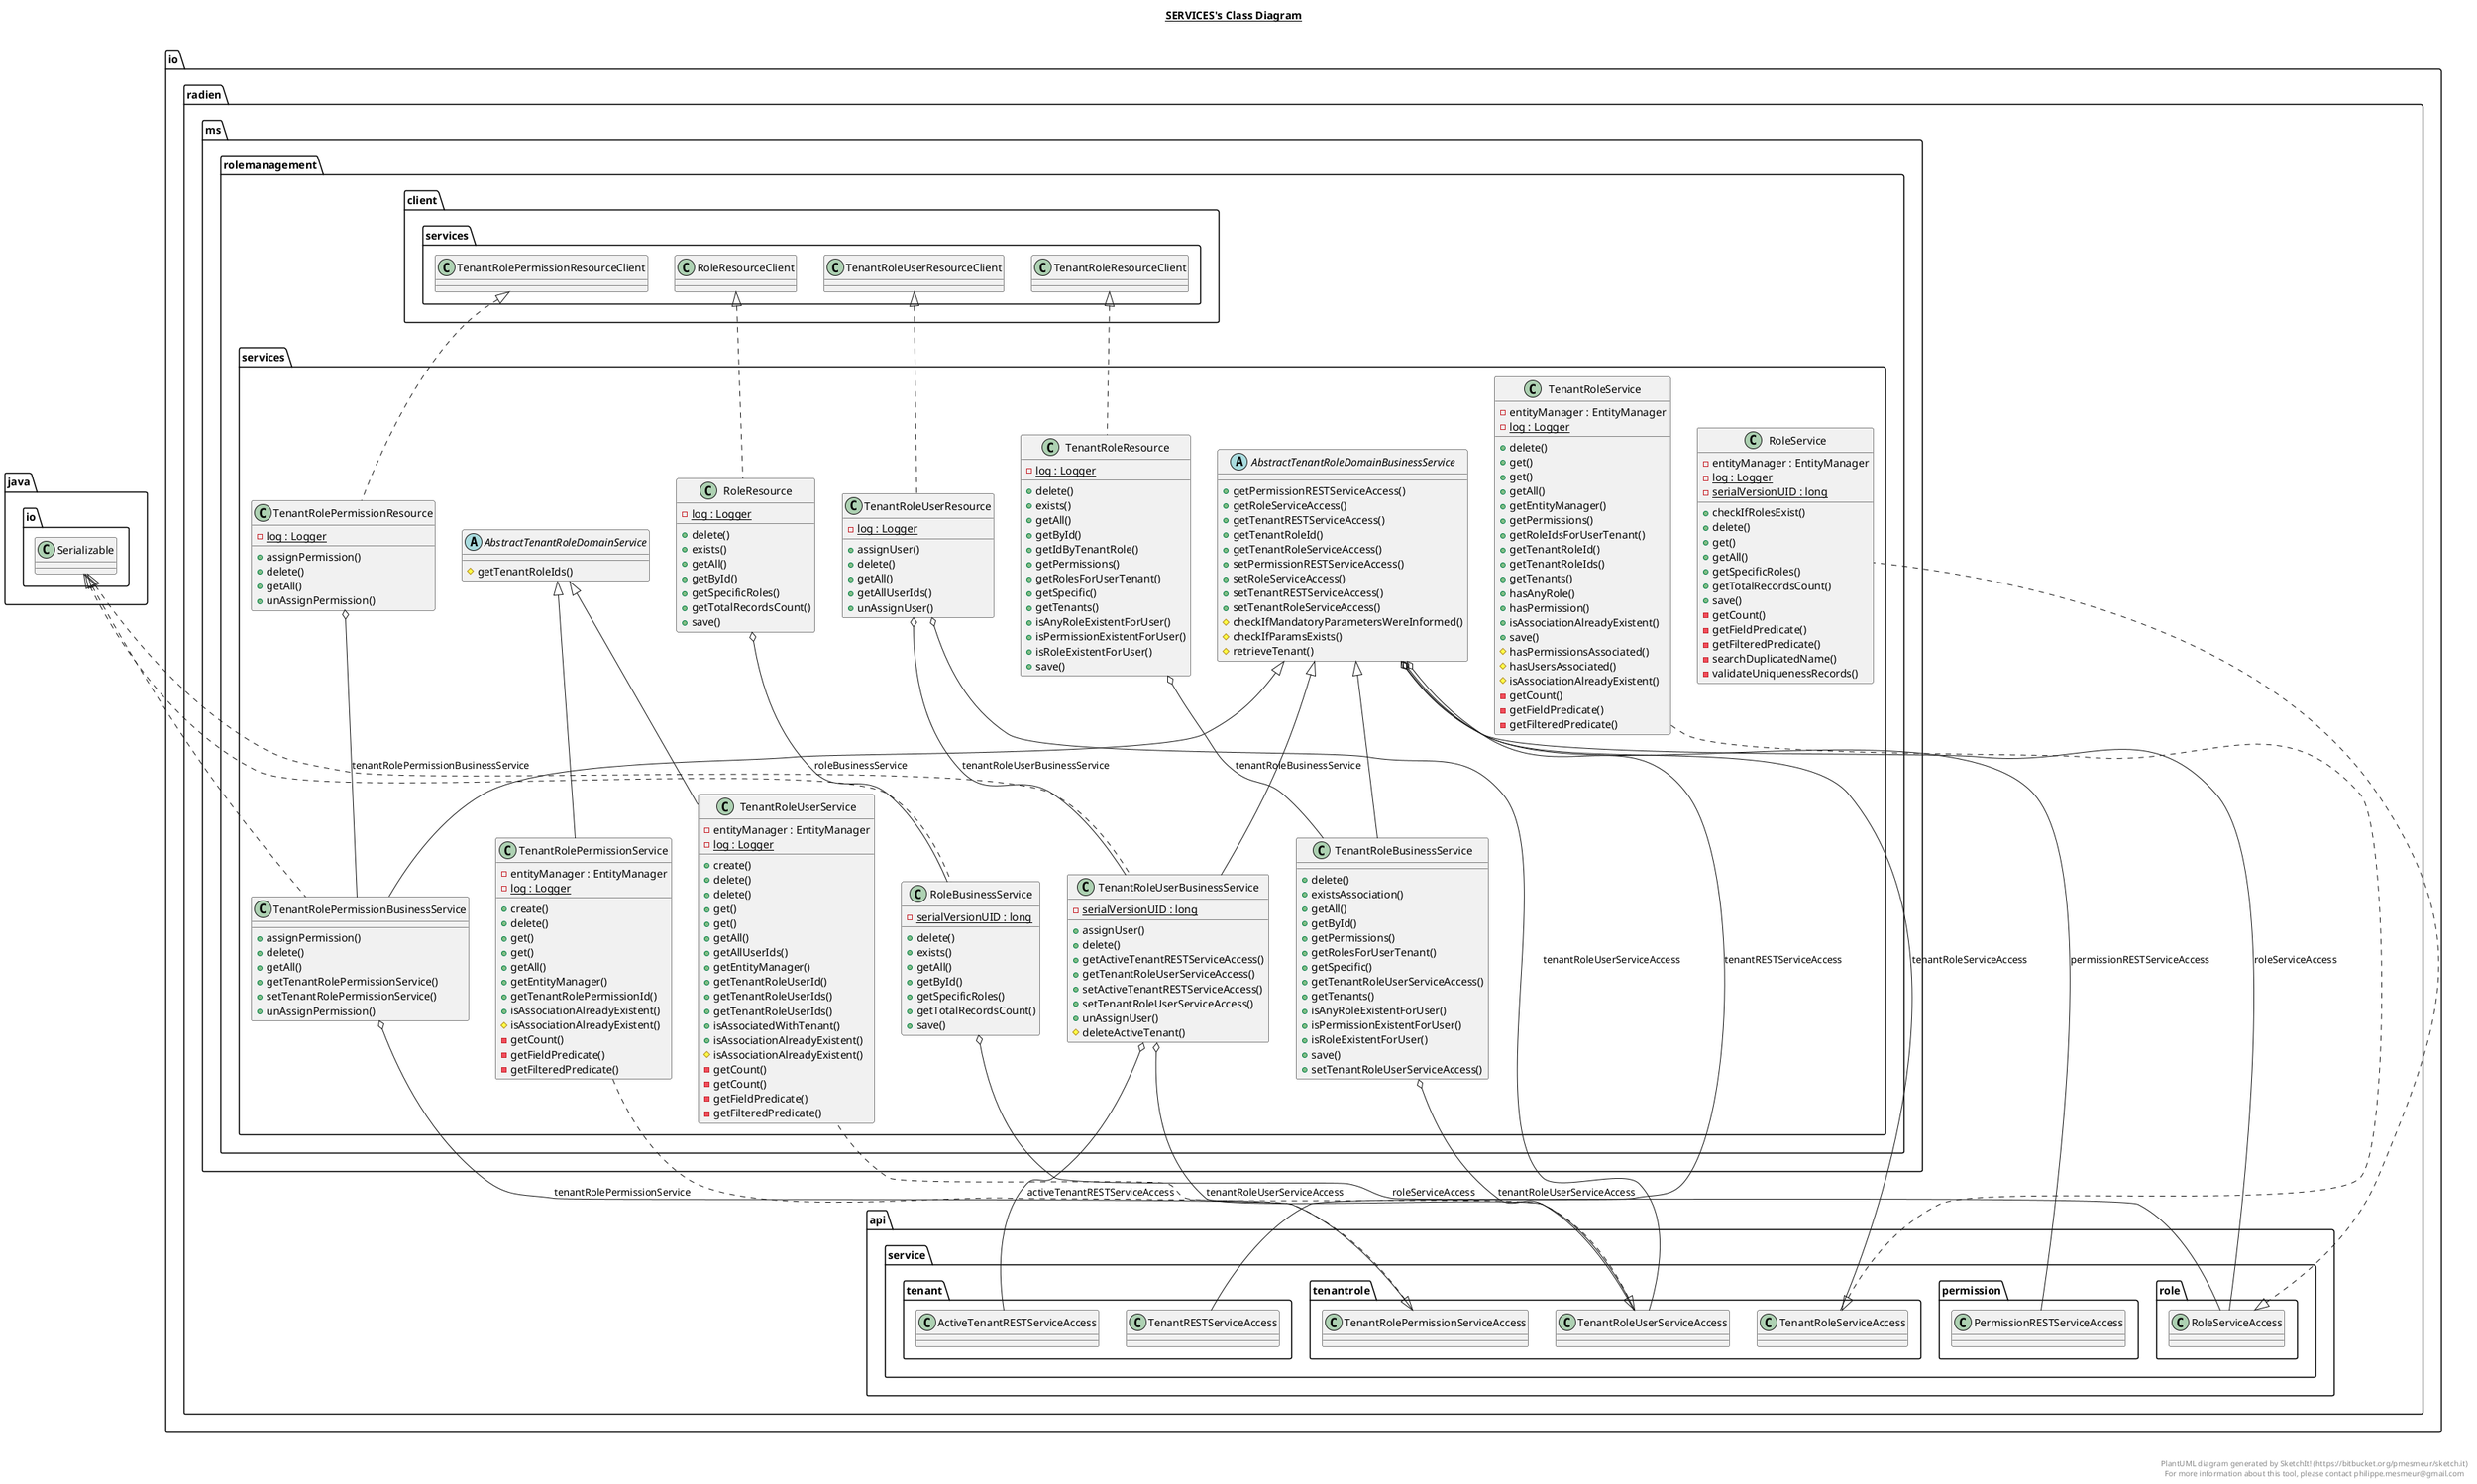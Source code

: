 @startuml

title __SERVICES's Class Diagram__\n

  namespace io.radien.ms.rolemanagement {
    namespace services {
      abstract class io.radien.ms.rolemanagement.services.AbstractTenantRoleDomainBusinessService {
          + getPermissionRESTServiceAccess()
          + getRoleServiceAccess()
          + getTenantRESTServiceAccess()
          + getTenantRoleId()
          + getTenantRoleServiceAccess()
          + setPermissionRESTServiceAccess()
          + setRoleServiceAccess()
          + setTenantRESTServiceAccess()
          + setTenantRoleServiceAccess()
          # checkIfMandatoryParametersWereInformed()
          # checkIfParamsExists()
          # retrieveTenant()
      }
    }
  }
  

  namespace io.radien.ms.rolemanagement {
    namespace services {
      abstract class io.radien.ms.rolemanagement.services.AbstractTenantRoleDomainService {
          # getTenantRoleIds()
      }
    }
  }
  

  namespace io.radien.ms.rolemanagement {
    namespace services {
      class io.radien.ms.rolemanagement.services.RoleBusinessService {
          {static} - serialVersionUID : long
          + delete()
          + exists()
          + getAll()
          + getById()
          + getSpecificRoles()
          + getTotalRecordsCount()
          + save()
      }
    }
  }
  

  namespace io.radien.ms.rolemanagement {
    namespace services {
      class io.radien.ms.rolemanagement.services.RoleResource {
          {static} - log : Logger
          + delete()
          + exists()
          + getAll()
          + getById()
          + getSpecificRoles()
          + getTotalRecordsCount()
          + save()
      }
    }
  }
  

  namespace io.radien.ms.rolemanagement {
    namespace services {
      class io.radien.ms.rolemanagement.services.RoleService {
          - entityManager : EntityManager
          {static} - log : Logger
          {static} - serialVersionUID : long
          + checkIfRolesExist()
          + delete()
          + get()
          + getAll()
          + getSpecificRoles()
          + getTotalRecordsCount()
          + save()
          - getCount()
          - getFieldPredicate()
          - getFilteredPredicate()
          - searchDuplicatedName()
          - validateUniquenessRecords()
      }
    }
  }
  

  namespace io.radien.ms.rolemanagement {
    namespace services {
      class io.radien.ms.rolemanagement.services.TenantRoleBusinessService {
          + delete()
          + existsAssociation()
          + getAll()
          + getById()
          + getPermissions()
          + getRolesForUserTenant()
          + getSpecific()
          + getTenantRoleUserServiceAccess()
          + getTenants()
          + isAnyRoleExistentForUser()
          + isPermissionExistentForUser()
          + isRoleExistentForUser()
          + save()
          + setTenantRoleUserServiceAccess()
      }
    }
  }
  

  namespace io.radien.ms.rolemanagement {
    namespace services {
      class io.radien.ms.rolemanagement.services.TenantRolePermissionBusinessService {
          + assignPermission()
          + delete()
          + getAll()
          + getTenantRolePermissionService()
          + setTenantRolePermissionService()
          + unAssignPermission()
      }
    }
  }
  

  namespace io.radien.ms.rolemanagement {
    namespace services {
      class io.radien.ms.rolemanagement.services.TenantRolePermissionResource {
          {static} - log : Logger
          + assignPermission()
          + delete()
          + getAll()
          + unAssignPermission()
      }
    }
  }
  

  namespace io.radien.ms.rolemanagement {
    namespace services {
      class io.radien.ms.rolemanagement.services.TenantRolePermissionService {
          - entityManager : EntityManager
          {static} - log : Logger
          + create()
          + delete()
          + get()
          + get()
          + getAll()
          + getEntityManager()
          + getTenantRolePermissionId()
          + isAssociationAlreadyExistent()
          # isAssociationAlreadyExistent()
          - getCount()
          - getFieldPredicate()
          - getFilteredPredicate()
      }
    }
  }
  

  namespace io.radien.ms.rolemanagement {
    namespace services {
      class io.radien.ms.rolemanagement.services.TenantRoleResource {
          {static} - log : Logger
          + delete()
          + exists()
          + getAll()
          + getById()
          + getIdByTenantRole()
          + getPermissions()
          + getRolesForUserTenant()
          + getSpecific()
          + getTenants()
          + isAnyRoleExistentForUser()
          + isPermissionExistentForUser()
          + isRoleExistentForUser()
          + save()
      }
    }
  }
  

  namespace io.radien.ms.rolemanagement {
    namespace services {
      class io.radien.ms.rolemanagement.services.TenantRoleService {
          - entityManager : EntityManager
          {static} - log : Logger
          + delete()
          + get()
          + get()
          + getAll()
          + getEntityManager()
          + getPermissions()
          + getRoleIdsForUserTenant()
          + getTenantRoleId()
          + getTenantRoleIds()
          + getTenants()
          + hasAnyRole()
          + hasPermission()
          + isAssociationAlreadyExistent()
          + save()
          # hasPermissionsAssociated()
          # hasUsersAssociated()
          # isAssociationAlreadyExistent()
          - getCount()
          - getFieldPredicate()
          - getFilteredPredicate()
      }
    }
  }
  

  namespace io.radien.ms.rolemanagement {
    namespace services {
      class io.radien.ms.rolemanagement.services.TenantRoleUserBusinessService {
          {static} - serialVersionUID : long
          + assignUser()
          + delete()
          + getActiveTenantRESTServiceAccess()
          + getTenantRoleUserServiceAccess()
          + setActiveTenantRESTServiceAccess()
          + setTenantRoleUserServiceAccess()
          + unAssignUser()
          # deleteActiveTenant()
      }
    }
  }
  

  namespace io.radien.ms.rolemanagement {
    namespace services {
      class io.radien.ms.rolemanagement.services.TenantRoleUserResource {
          {static} - log : Logger
          + assignUser()
          + delete()
          + getAll()
          + getAllUserIds()
          + unAssignUser()
      }
    }
  }
  

  namespace io.radien.ms.rolemanagement {
    namespace services {
      class io.radien.ms.rolemanagement.services.TenantRoleUserService {
          - entityManager : EntityManager
          {static} - log : Logger
          + create()
          + delete()
          + delete()
          + get()
          + get()
          + getAll()
          + getAllUserIds()
          + getEntityManager()
          + getTenantRoleUserId()
          + getTenantRoleUserIds()
          + getTenantRoleUserIds()
          + isAssociatedWithTenant()
          + isAssociationAlreadyExistent()
          # isAssociationAlreadyExistent()
          - getCount()
          - getCount()
          - getFieldPredicate()
          - getFilteredPredicate()
      }
    }
  }
  

  io.radien.ms.rolemanagement.services.AbstractTenantRoleDomainBusinessService o-- io.radien.api.service.permission.PermissionRESTServiceAccess : permissionRESTServiceAccess
  io.radien.ms.rolemanagement.services.AbstractTenantRoleDomainBusinessService o-- io.radien.api.service.role.RoleServiceAccess : roleServiceAccess
  io.radien.ms.rolemanagement.services.AbstractTenantRoleDomainBusinessService o-- io.radien.api.service.tenant.TenantRESTServiceAccess : tenantRESTServiceAccess
  io.radien.ms.rolemanagement.services.AbstractTenantRoleDomainBusinessService o-- io.radien.api.service.tenantrole.TenantRoleServiceAccess : tenantRoleServiceAccess
  io.radien.ms.rolemanagement.services.RoleBusinessService .up.|> java.io.Serializable
  io.radien.ms.rolemanagement.services.RoleBusinessService o-- io.radien.api.service.role.RoleServiceAccess : roleServiceAccess
  io.radien.ms.rolemanagement.services.RoleResource .up.|> io.radien.ms.rolemanagement.client.services.RoleResourceClient
  io.radien.ms.rolemanagement.services.RoleResource o-- io.radien.ms.rolemanagement.services.RoleBusinessService : roleBusinessService
  io.radien.ms.rolemanagement.services.RoleService .up.|> io.radien.api.service.role.RoleServiceAccess
  io.radien.ms.rolemanagement.services.TenantRoleBusinessService -up-|> io.radien.ms.rolemanagement.services.AbstractTenantRoleDomainBusinessService
  io.radien.ms.rolemanagement.services.TenantRoleBusinessService o-- io.radien.api.service.tenantrole.TenantRoleUserServiceAccess : tenantRoleUserServiceAccess
  io.radien.ms.rolemanagement.services.TenantRolePermissionBusinessService .up.|> java.io.Serializable
  io.radien.ms.rolemanagement.services.TenantRolePermissionBusinessService -up-|> io.radien.ms.rolemanagement.services.AbstractTenantRoleDomainBusinessService
  io.radien.ms.rolemanagement.services.TenantRolePermissionBusinessService o-- io.radien.api.service.tenantrole.TenantRolePermissionServiceAccess : tenantRolePermissionService
  io.radien.ms.rolemanagement.services.TenantRolePermissionResource .up.|> io.radien.ms.rolemanagement.client.services.TenantRolePermissionResourceClient
  io.radien.ms.rolemanagement.services.TenantRolePermissionResource o-- io.radien.ms.rolemanagement.services.TenantRolePermissionBusinessService : tenantRolePermissionBusinessService
  io.radien.ms.rolemanagement.services.TenantRolePermissionService .up.|> io.radien.api.service.tenantrole.TenantRolePermissionServiceAccess
  io.radien.ms.rolemanagement.services.TenantRolePermissionService -up-|> io.radien.ms.rolemanagement.services.AbstractTenantRoleDomainService
  io.radien.ms.rolemanagement.services.TenantRoleResource .up.|> io.radien.ms.rolemanagement.client.services.TenantRoleResourceClient
  io.radien.ms.rolemanagement.services.TenantRoleResource o-- io.radien.ms.rolemanagement.services.TenantRoleBusinessService : tenantRoleBusinessService
  io.radien.ms.rolemanagement.services.TenantRoleService .up.|> io.radien.api.service.tenantrole.TenantRoleServiceAccess
  io.radien.ms.rolemanagement.services.TenantRoleUserBusinessService .up.|> java.io.Serializable
  io.radien.ms.rolemanagement.services.TenantRoleUserBusinessService -up-|> io.radien.ms.rolemanagement.services.AbstractTenantRoleDomainBusinessService
  io.radien.ms.rolemanagement.services.TenantRoleUserBusinessService o-- io.radien.api.service.tenant.ActiveTenantRESTServiceAccess : activeTenantRESTServiceAccess
  io.radien.ms.rolemanagement.services.TenantRoleUserBusinessService o-- io.radien.api.service.tenantrole.TenantRoleUserServiceAccess : tenantRoleUserServiceAccess
  io.radien.ms.rolemanagement.services.TenantRoleUserResource .up.|> io.radien.ms.rolemanagement.client.services.TenantRoleUserResourceClient
  io.radien.ms.rolemanagement.services.TenantRoleUserResource o-- io.radien.ms.rolemanagement.services.TenantRoleUserBusinessService : tenantRoleUserBusinessService
  io.radien.ms.rolemanagement.services.TenantRoleUserResource o-- io.radien.api.service.tenantrole.TenantRoleUserServiceAccess : tenantRoleUserServiceAccess
  io.radien.ms.rolemanagement.services.TenantRoleUserService .up.|> io.radien.api.service.tenantrole.TenantRoleUserServiceAccess
  io.radien.ms.rolemanagement.services.TenantRoleUserService -up-|> io.radien.ms.rolemanagement.services.AbstractTenantRoleDomainService


right footer


PlantUML diagram generated by SketchIt! (https://bitbucket.org/pmesmeur/sketch.it)
For more information about this tool, please contact philippe.mesmeur@gmail.com
endfooter

@enduml
